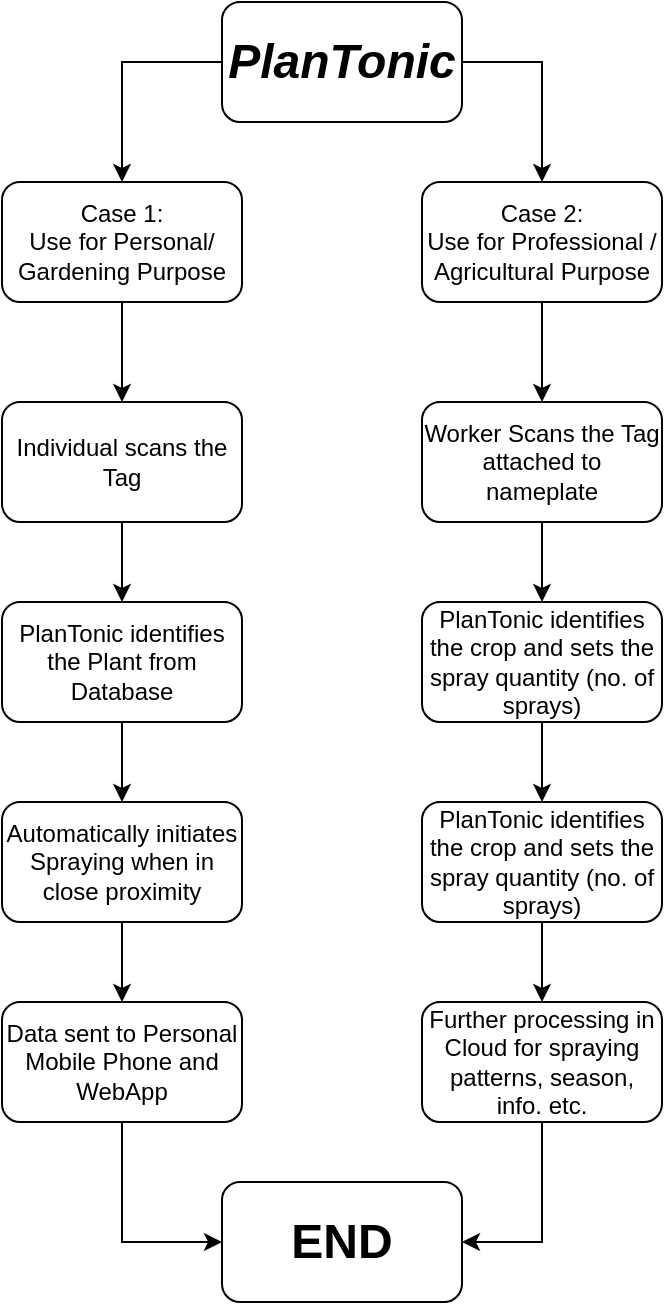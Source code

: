 <mxfile version="14.4.3" type="device"><diagram id="AXgm67-9GBVk3dd8KLYu" name="Page-1"><mxGraphModel dx="1463" dy="809" grid="1" gridSize="10" guides="1" tooltips="1" connect="1" arrows="1" fold="1" page="1" pageScale="1" pageWidth="1800" pageHeight="2200" math="0" shadow="0"><root><mxCell id="0"/><mxCell id="1" parent="0"/><mxCell id="RVW_P7AkBUY7JuZRfM_g-16" style="edgeStyle=orthogonalEdgeStyle;rounded=0;orthogonalLoop=1;jettySize=auto;html=1;entryX=0.5;entryY=0;entryDx=0;entryDy=0;" edge="1" parent="1" source="RVW_P7AkBUY7JuZRfM_g-1" target="RVW_P7AkBUY7JuZRfM_g-5"><mxGeometry relative="1" as="geometry"/></mxCell><mxCell id="RVW_P7AkBUY7JuZRfM_g-1" value="Case 1:&lt;br&gt;Use for Personal/ Gardening Purpose" style="rounded=1;whiteSpace=wrap;html=1;" vertex="1" parent="1"><mxGeometry x="460" y="110" width="120" height="60" as="geometry"/></mxCell><mxCell id="RVW_P7AkBUY7JuZRfM_g-17" style="edgeStyle=orthogonalEdgeStyle;rounded=0;orthogonalLoop=1;jettySize=auto;html=1;entryX=0.5;entryY=0;entryDx=0;entryDy=0;" edge="1" parent="1" source="RVW_P7AkBUY7JuZRfM_g-4" target="RVW_P7AkBUY7JuZRfM_g-8"><mxGeometry relative="1" as="geometry"/></mxCell><mxCell id="RVW_P7AkBUY7JuZRfM_g-4" value="Case 2:&lt;br&gt;Use for Professional / Agricultural Purpose" style="rounded=1;whiteSpace=wrap;html=1;" vertex="1" parent="1"><mxGeometry x="670" y="110" width="120" height="60" as="geometry"/></mxCell><mxCell id="RVW_P7AkBUY7JuZRfM_g-19" style="edgeStyle=orthogonalEdgeStyle;rounded=0;orthogonalLoop=1;jettySize=auto;html=1;entryX=0.5;entryY=0;entryDx=0;entryDy=0;" edge="1" parent="1" source="RVW_P7AkBUY7JuZRfM_g-5" target="RVW_P7AkBUY7JuZRfM_g-6"><mxGeometry relative="1" as="geometry"/></mxCell><mxCell id="RVW_P7AkBUY7JuZRfM_g-5" value="Individual scans the Tag" style="rounded=1;whiteSpace=wrap;html=1;" vertex="1" parent="1"><mxGeometry x="460" y="220" width="120" height="60" as="geometry"/></mxCell><mxCell id="RVW_P7AkBUY7JuZRfM_g-21" style="edgeStyle=orthogonalEdgeStyle;rounded=0;orthogonalLoop=1;jettySize=auto;html=1;entryX=0.5;entryY=0;entryDx=0;entryDy=0;" edge="1" parent="1" source="RVW_P7AkBUY7JuZRfM_g-6" target="RVW_P7AkBUY7JuZRfM_g-7"><mxGeometry relative="1" as="geometry"/></mxCell><mxCell id="RVW_P7AkBUY7JuZRfM_g-6" value="PlanTonic identifies the Plant from Database" style="rounded=1;whiteSpace=wrap;html=1;" vertex="1" parent="1"><mxGeometry x="460" y="320" width="120" height="60" as="geometry"/></mxCell><mxCell id="RVW_P7AkBUY7JuZRfM_g-22" style="edgeStyle=orthogonalEdgeStyle;rounded=0;orthogonalLoop=1;jettySize=auto;html=1;entryX=0.5;entryY=0;entryDx=0;entryDy=0;" edge="1" parent="1" source="RVW_P7AkBUY7JuZRfM_g-7" target="RVW_P7AkBUY7JuZRfM_g-10"><mxGeometry relative="1" as="geometry"/></mxCell><mxCell id="RVW_P7AkBUY7JuZRfM_g-7" value="Automatically initiates Spraying when in close proximity" style="rounded=1;whiteSpace=wrap;html=1;" vertex="1" parent="1"><mxGeometry x="460" y="420" width="120" height="60" as="geometry"/></mxCell><mxCell id="RVW_P7AkBUY7JuZRfM_g-18" style="edgeStyle=orthogonalEdgeStyle;rounded=0;orthogonalLoop=1;jettySize=auto;html=1;entryX=0.5;entryY=0;entryDx=0;entryDy=0;" edge="1" parent="1" source="RVW_P7AkBUY7JuZRfM_g-8" target="RVW_P7AkBUY7JuZRfM_g-9"><mxGeometry relative="1" as="geometry"/></mxCell><mxCell id="RVW_P7AkBUY7JuZRfM_g-8" value="Worker Scans the Tag attached to nameplate" style="rounded=1;whiteSpace=wrap;html=1;" vertex="1" parent="1"><mxGeometry x="670" y="220" width="120" height="60" as="geometry"/></mxCell><mxCell id="RVW_P7AkBUY7JuZRfM_g-20" style="edgeStyle=orthogonalEdgeStyle;rounded=0;orthogonalLoop=1;jettySize=auto;html=1;entryX=0.5;entryY=0;entryDx=0;entryDy=0;" edge="1" parent="1" source="RVW_P7AkBUY7JuZRfM_g-9" target="RVW_P7AkBUY7JuZRfM_g-11"><mxGeometry relative="1" as="geometry"/></mxCell><mxCell id="RVW_P7AkBUY7JuZRfM_g-9" value="PlanTonic identifies the crop and sets the spray quantity (no. of sprays)" style="rounded=1;whiteSpace=wrap;html=1;" vertex="1" parent="1"><mxGeometry x="670" y="320" width="120" height="60" as="geometry"/></mxCell><mxCell id="RVW_P7AkBUY7JuZRfM_g-25" style="edgeStyle=orthogonalEdgeStyle;rounded=0;orthogonalLoop=1;jettySize=auto;html=1;entryX=0;entryY=0.5;entryDx=0;entryDy=0;" edge="1" parent="1" source="RVW_P7AkBUY7JuZRfM_g-10" target="RVW_P7AkBUY7JuZRfM_g-24"><mxGeometry relative="1" as="geometry"/></mxCell><mxCell id="RVW_P7AkBUY7JuZRfM_g-10" value="Data sent to Personal Mobile Phone and WebApp" style="rounded=1;whiteSpace=wrap;html=1;" vertex="1" parent="1"><mxGeometry x="460" y="520" width="120" height="60" as="geometry"/></mxCell><mxCell id="RVW_P7AkBUY7JuZRfM_g-23" style="edgeStyle=orthogonalEdgeStyle;rounded=0;orthogonalLoop=1;jettySize=auto;html=1;entryX=0.5;entryY=0;entryDx=0;entryDy=0;" edge="1" parent="1" source="RVW_P7AkBUY7JuZRfM_g-11" target="RVW_P7AkBUY7JuZRfM_g-12"><mxGeometry relative="1" as="geometry"/></mxCell><mxCell id="RVW_P7AkBUY7JuZRfM_g-11" value="PlanTonic identifies the crop and sets the spray quantity (no. of sprays)" style="rounded=1;whiteSpace=wrap;html=1;" vertex="1" parent="1"><mxGeometry x="670" y="420" width="120" height="60" as="geometry"/></mxCell><mxCell id="RVW_P7AkBUY7JuZRfM_g-26" style="edgeStyle=orthogonalEdgeStyle;rounded=0;orthogonalLoop=1;jettySize=auto;html=1;entryX=1;entryY=0.5;entryDx=0;entryDy=0;" edge="1" parent="1" source="RVW_P7AkBUY7JuZRfM_g-12" target="RVW_P7AkBUY7JuZRfM_g-24"><mxGeometry relative="1" as="geometry"/></mxCell><mxCell id="RVW_P7AkBUY7JuZRfM_g-12" value="Further processing in Cloud for spraying patterns, season, info. etc." style="rounded=1;whiteSpace=wrap;html=1;" vertex="1" parent="1"><mxGeometry x="670" y="520" width="120" height="60" as="geometry"/></mxCell><mxCell id="RVW_P7AkBUY7JuZRfM_g-14" style="edgeStyle=orthogonalEdgeStyle;rounded=0;orthogonalLoop=1;jettySize=auto;html=1;entryX=0.5;entryY=0;entryDx=0;entryDy=0;" edge="1" parent="1" source="RVW_P7AkBUY7JuZRfM_g-13" target="RVW_P7AkBUY7JuZRfM_g-1"><mxGeometry relative="1" as="geometry"><Array as="points"><mxPoint x="520" y="50"/></Array></mxGeometry></mxCell><mxCell id="RVW_P7AkBUY7JuZRfM_g-15" style="edgeStyle=orthogonalEdgeStyle;rounded=0;orthogonalLoop=1;jettySize=auto;html=1;entryX=0.5;entryY=0;entryDx=0;entryDy=0;" edge="1" parent="1" source="RVW_P7AkBUY7JuZRfM_g-13" target="RVW_P7AkBUY7JuZRfM_g-4"><mxGeometry relative="1" as="geometry"><Array as="points"><mxPoint x="730" y="50"/></Array></mxGeometry></mxCell><mxCell id="RVW_P7AkBUY7JuZRfM_g-13" value="&lt;h1&gt;&lt;i&gt;PlanTonic&lt;/i&gt;&lt;/h1&gt;" style="rounded=1;whiteSpace=wrap;html=1;" vertex="1" parent="1"><mxGeometry x="570" y="20" width="120" height="60" as="geometry"/></mxCell><mxCell id="RVW_P7AkBUY7JuZRfM_g-24" value="&lt;h1&gt;END&lt;/h1&gt;" style="rounded=1;whiteSpace=wrap;html=1;" vertex="1" parent="1"><mxGeometry x="570" y="610" width="120" height="60" as="geometry"/></mxCell></root></mxGraphModel></diagram></mxfile>